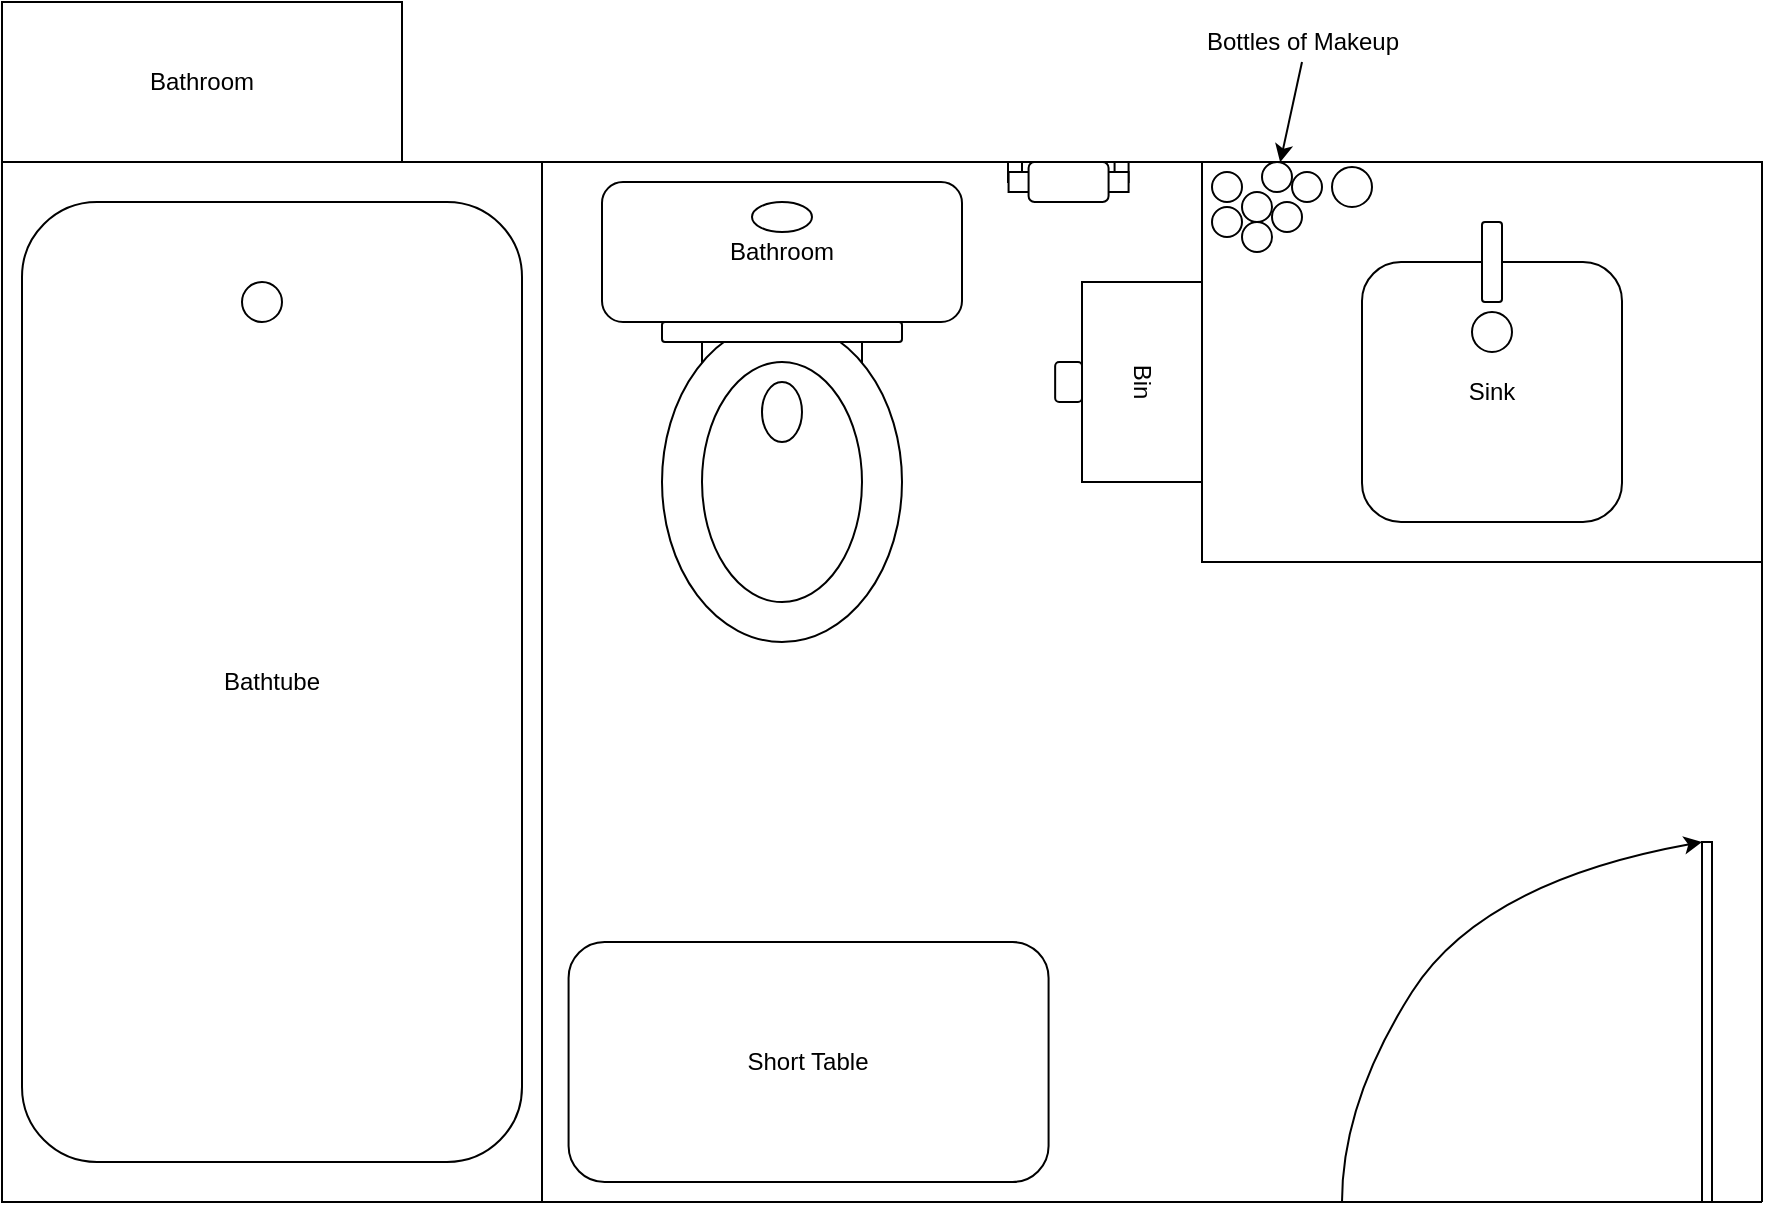 <mxfile version="17.4.2" type="device"><diagram id="x6quBbyvxvswmc6CpzU0" name="Page-1"><mxGraphModel dx="1422" dy="794" grid="1" gridSize="10" guides="1" tooltips="1" connect="1" arrows="1" fold="1" page="1" pageScale="1" pageWidth="850" pageHeight="1100" math="0" shadow="0"><root><mxCell id="0"/><mxCell id="1" parent="0"/><mxCell id="MIbq04-GBdADb6mcgn4E-30" value="" style="rounded=0;whiteSpace=wrap;html=1;" vertex="1" parent="1"><mxGeometry x="583" y="240" width="7" height="10" as="geometry"/></mxCell><mxCell id="MIbq04-GBdADb6mcgn4E-31" value="" style="rounded=0;whiteSpace=wrap;html=1;" vertex="1" parent="1"><mxGeometry x="636.29" y="240" width="7" height="10" as="geometry"/></mxCell><mxCell id="MIbq04-GBdADb6mcgn4E-29" value="" style="rounded=0;whiteSpace=wrap;html=1;" vertex="1" parent="1"><mxGeometry x="583.29" y="245" width="60" height="10" as="geometry"/></mxCell><mxCell id="MIbq04-GBdADb6mcgn4E-1" value="Bathroom" style="rounded=0;whiteSpace=wrap;html=1;" vertex="1" parent="1"><mxGeometry x="80" y="160" width="200" height="80" as="geometry"/></mxCell><mxCell id="MIbq04-GBdADb6mcgn4E-4" value="" style="endArrow=none;html=1;rounded=0;" edge="1" parent="1"><mxGeometry width="50" height="50" relative="1" as="geometry"><mxPoint x="80" y="760" as="sourcePoint"/><mxPoint x="80" y="240" as="targetPoint"/></mxGeometry></mxCell><mxCell id="MIbq04-GBdADb6mcgn4E-5" value="" style="endArrow=none;html=1;rounded=0;" edge="1" parent="1"><mxGeometry width="50" height="50" relative="1" as="geometry"><mxPoint x="960" y="760" as="sourcePoint"/><mxPoint x="960" y="240" as="targetPoint"/></mxGeometry></mxCell><mxCell id="MIbq04-GBdADb6mcgn4E-6" value="" style="endArrow=none;html=1;rounded=0;" edge="1" parent="1"><mxGeometry width="50" height="50" relative="1" as="geometry"><mxPoint x="80" y="240" as="sourcePoint"/><mxPoint x="960" y="240" as="targetPoint"/></mxGeometry></mxCell><mxCell id="MIbq04-GBdADb6mcgn4E-8" value="" style="endArrow=none;html=1;rounded=0;" edge="1" parent="1"><mxGeometry width="50" height="50" relative="1" as="geometry"><mxPoint x="80" y="760" as="sourcePoint"/><mxPoint x="960" y="760" as="targetPoint"/></mxGeometry></mxCell><mxCell id="MIbq04-GBdADb6mcgn4E-10" value="" style="rounded=0;whiteSpace=wrap;html=1;" vertex="1" parent="1"><mxGeometry x="80" y="240" width="270" height="520" as="geometry"/></mxCell><mxCell id="MIbq04-GBdADb6mcgn4E-9" value="Bathtube" style="rounded=1;whiteSpace=wrap;html=1;" vertex="1" parent="1"><mxGeometry x="90" y="260" width="250" height="480" as="geometry"/></mxCell><mxCell id="MIbq04-GBdADb6mcgn4E-11" value="" style="ellipse;whiteSpace=wrap;html=1;aspect=fixed;" vertex="1" parent="1"><mxGeometry x="200" y="300" width="20" height="20" as="geometry"/></mxCell><mxCell id="MIbq04-GBdADb6mcgn4E-13" value="Bathroom" style="rounded=1;whiteSpace=wrap;html=1;" vertex="1" parent="1"><mxGeometry x="380" y="250" width="180" height="70" as="geometry"/></mxCell><mxCell id="MIbq04-GBdADb6mcgn4E-16" value="" style="rounded=1;whiteSpace=wrap;html=1;" vertex="1" parent="1"><mxGeometry x="430" y="320" width="80" height="50" as="geometry"/></mxCell><mxCell id="MIbq04-GBdADb6mcgn4E-14" value="" style="ellipse;whiteSpace=wrap;html=1;" vertex="1" parent="1"><mxGeometry x="410" y="320" width="120" height="160" as="geometry"/></mxCell><mxCell id="MIbq04-GBdADb6mcgn4E-17" value="" style="ellipse;whiteSpace=wrap;html=1;" vertex="1" parent="1"><mxGeometry x="430" y="340" width="80" height="120" as="geometry"/></mxCell><mxCell id="MIbq04-GBdADb6mcgn4E-19" value="" style="ellipse;whiteSpace=wrap;html=1;" vertex="1" parent="1"><mxGeometry x="460" y="350" width="20" height="30" as="geometry"/></mxCell><mxCell id="MIbq04-GBdADb6mcgn4E-20" value="" style="ellipse;whiteSpace=wrap;html=1;" vertex="1" parent="1"><mxGeometry x="455" y="260" width="30" height="15" as="geometry"/></mxCell><mxCell id="MIbq04-GBdADb6mcgn4E-21" value="" style="rounded=1;whiteSpace=wrap;html=1;" vertex="1" parent="1"><mxGeometry x="410" y="320" width="120" height="10" as="geometry"/></mxCell><mxCell id="MIbq04-GBdADb6mcgn4E-22" value="" style="rounded=0;whiteSpace=wrap;html=1;" vertex="1" parent="1"><mxGeometry x="680" y="240" width="280" height="200" as="geometry"/></mxCell><mxCell id="MIbq04-GBdADb6mcgn4E-23" value="Bin" style="rounded=0;whiteSpace=wrap;html=1;rotation=90;" vertex="1" parent="1"><mxGeometry x="600" y="320" width="100" height="60" as="geometry"/></mxCell><mxCell id="MIbq04-GBdADb6mcgn4E-24" value="" style="rounded=1;whiteSpace=wrap;html=1;rotation=90;" vertex="1" parent="1"><mxGeometry x="603.29" y="343.29" width="20" height="13.43" as="geometry"/></mxCell><mxCell id="MIbq04-GBdADb6mcgn4E-25" value="Sink" style="rounded=1;whiteSpace=wrap;html=1;" vertex="1" parent="1"><mxGeometry x="760" y="290" width="130" height="130" as="geometry"/></mxCell><mxCell id="MIbq04-GBdADb6mcgn4E-26" value="" style="rounded=1;whiteSpace=wrap;html=1;" vertex="1" parent="1"><mxGeometry x="593.29" y="240" width="40" height="20" as="geometry"/></mxCell><mxCell id="MIbq04-GBdADb6mcgn4E-32" value="" style="ellipse;whiteSpace=wrap;html=1;aspect=fixed;" vertex="1" parent="1"><mxGeometry x="685" y="245" width="15" height="15" as="geometry"/></mxCell><mxCell id="MIbq04-GBdADb6mcgn4E-33" value="" style="ellipse;whiteSpace=wrap;html=1;aspect=fixed;" vertex="1" parent="1"><mxGeometry x="700" y="255" width="15" height="15" as="geometry"/></mxCell><mxCell id="MIbq04-GBdADb6mcgn4E-34" value="" style="ellipse;whiteSpace=wrap;html=1;aspect=fixed;" vertex="1" parent="1"><mxGeometry x="700" y="270" width="15" height="15" as="geometry"/></mxCell><mxCell id="MIbq04-GBdADb6mcgn4E-35" value="" style="ellipse;whiteSpace=wrap;html=1;aspect=fixed;" vertex="1" parent="1"><mxGeometry x="710" y="240" width="15" height="15" as="geometry"/></mxCell><mxCell id="MIbq04-GBdADb6mcgn4E-36" value="" style="ellipse;whiteSpace=wrap;html=1;aspect=fixed;" vertex="1" parent="1"><mxGeometry x="725" y="245" width="15" height="15" as="geometry"/></mxCell><mxCell id="MIbq04-GBdADb6mcgn4E-37" value="" style="ellipse;whiteSpace=wrap;html=1;aspect=fixed;" vertex="1" parent="1"><mxGeometry x="715" y="260" width="15" height="15" as="geometry"/></mxCell><mxCell id="MIbq04-GBdADb6mcgn4E-38" value="" style="ellipse;whiteSpace=wrap;html=1;aspect=fixed;" vertex="1" parent="1"><mxGeometry x="685" y="262.5" width="15" height="15" as="geometry"/></mxCell><mxCell id="MIbq04-GBdADb6mcgn4E-39" value="" style="ellipse;whiteSpace=wrap;html=1;aspect=fixed;" vertex="1" parent="1"><mxGeometry x="745" y="242.5" width="20" height="20" as="geometry"/></mxCell><mxCell id="MIbq04-GBdADb6mcgn4E-40" value="" style="endArrow=classic;html=1;rounded=0;" edge="1" parent="1" target="MIbq04-GBdADb6mcgn4E-35"><mxGeometry width="50" height="50" relative="1" as="geometry"><mxPoint x="730" y="190" as="sourcePoint"/><mxPoint x="770" y="180" as="targetPoint"/></mxGeometry></mxCell><mxCell id="MIbq04-GBdADb6mcgn4E-41" value="Bottles of Makeup" style="text;html=1;align=center;verticalAlign=middle;resizable=0;points=[];autosize=1;strokeColor=none;fillColor=none;" vertex="1" parent="1"><mxGeometry x="675" y="170" width="110" height="20" as="geometry"/></mxCell><mxCell id="MIbq04-GBdADb6mcgn4E-42" value="" style="rounded=1;whiteSpace=wrap;html=1;" vertex="1" parent="1"><mxGeometry x="820" y="270" width="10" height="40" as="geometry"/></mxCell><mxCell id="MIbq04-GBdADb6mcgn4E-43" value="" style="ellipse;whiteSpace=wrap;html=1;aspect=fixed;" vertex="1" parent="1"><mxGeometry x="815" y="315" width="20" height="20" as="geometry"/></mxCell><mxCell id="MIbq04-GBdADb6mcgn4E-44" value="Short Table" style="rounded=1;whiteSpace=wrap;html=1;" vertex="1" parent="1"><mxGeometry x="363.29" y="630" width="240" height="120" as="geometry"/></mxCell><mxCell id="MIbq04-GBdADb6mcgn4E-45" value="" style="rounded=0;whiteSpace=wrap;html=1;" vertex="1" parent="1"><mxGeometry x="930" y="580" width="5" height="180" as="geometry"/></mxCell><mxCell id="MIbq04-GBdADb6mcgn4E-47" value="" style="curved=1;endArrow=classic;html=1;rounded=0;entryX=0;entryY=0;entryDx=0;entryDy=0;" edge="1" parent="1" target="MIbq04-GBdADb6mcgn4E-45"><mxGeometry width="50" height="50" relative="1" as="geometry"><mxPoint x="750" y="760" as="sourcePoint"/><mxPoint x="810" y="710" as="targetPoint"/><Array as="points"><mxPoint x="750" y="710"/><mxPoint x="820" y="600"/></Array></mxGeometry></mxCell></root></mxGraphModel></diagram></mxfile>